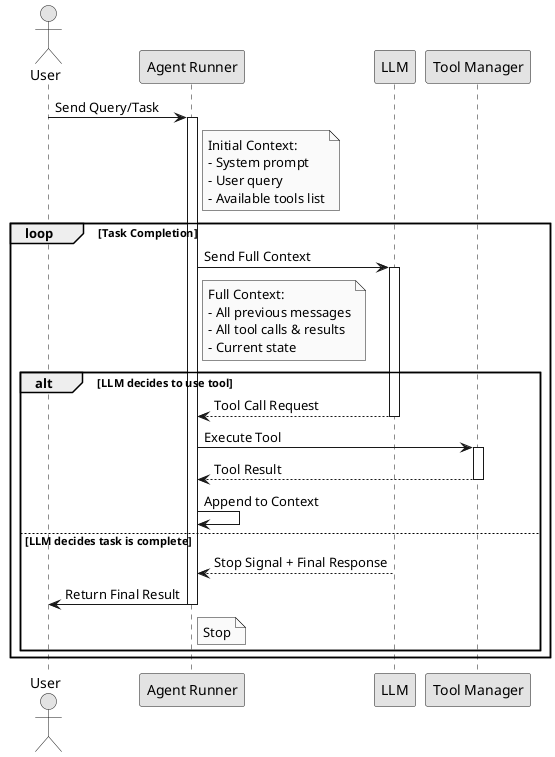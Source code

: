 @startuml Agent Core Concept
skinparam backgroundColor white
skinparam monochrome true

actor User
participant "Agent Runner" as Runner
participant "LLM" as LLM
participant "Tool Manager" as Tools

User -> Runner: Send Query/Task
activate Runner
note right of Runner
  Initial Context:
  - System prompt
  - User query
  - Available tools list
end note

loop Task Completion
    Runner -> LLM: Send Full Context
    note right of Runner
      Full Context:
      - All previous messages
      - All tool calls & results
      - Current state
    end note
    activate LLM
    
    alt LLM decides to use tool
        LLM --> Runner: Tool Call Request
        deactivate LLM
        Runner -> Tools: Execute Tool
        activate Tools
        Tools --> Runner: Tool Result
        deactivate Tools
        Runner -> Runner: Append to Context
        
    else LLM decides task is complete
        LLM --> Runner: Stop Signal + Final Response
        deactivate LLM
        Runner -> User: Return Final Result
        deactivate Runner
        note right of Runner
          Stop
        end note
    end
end
@enduml
